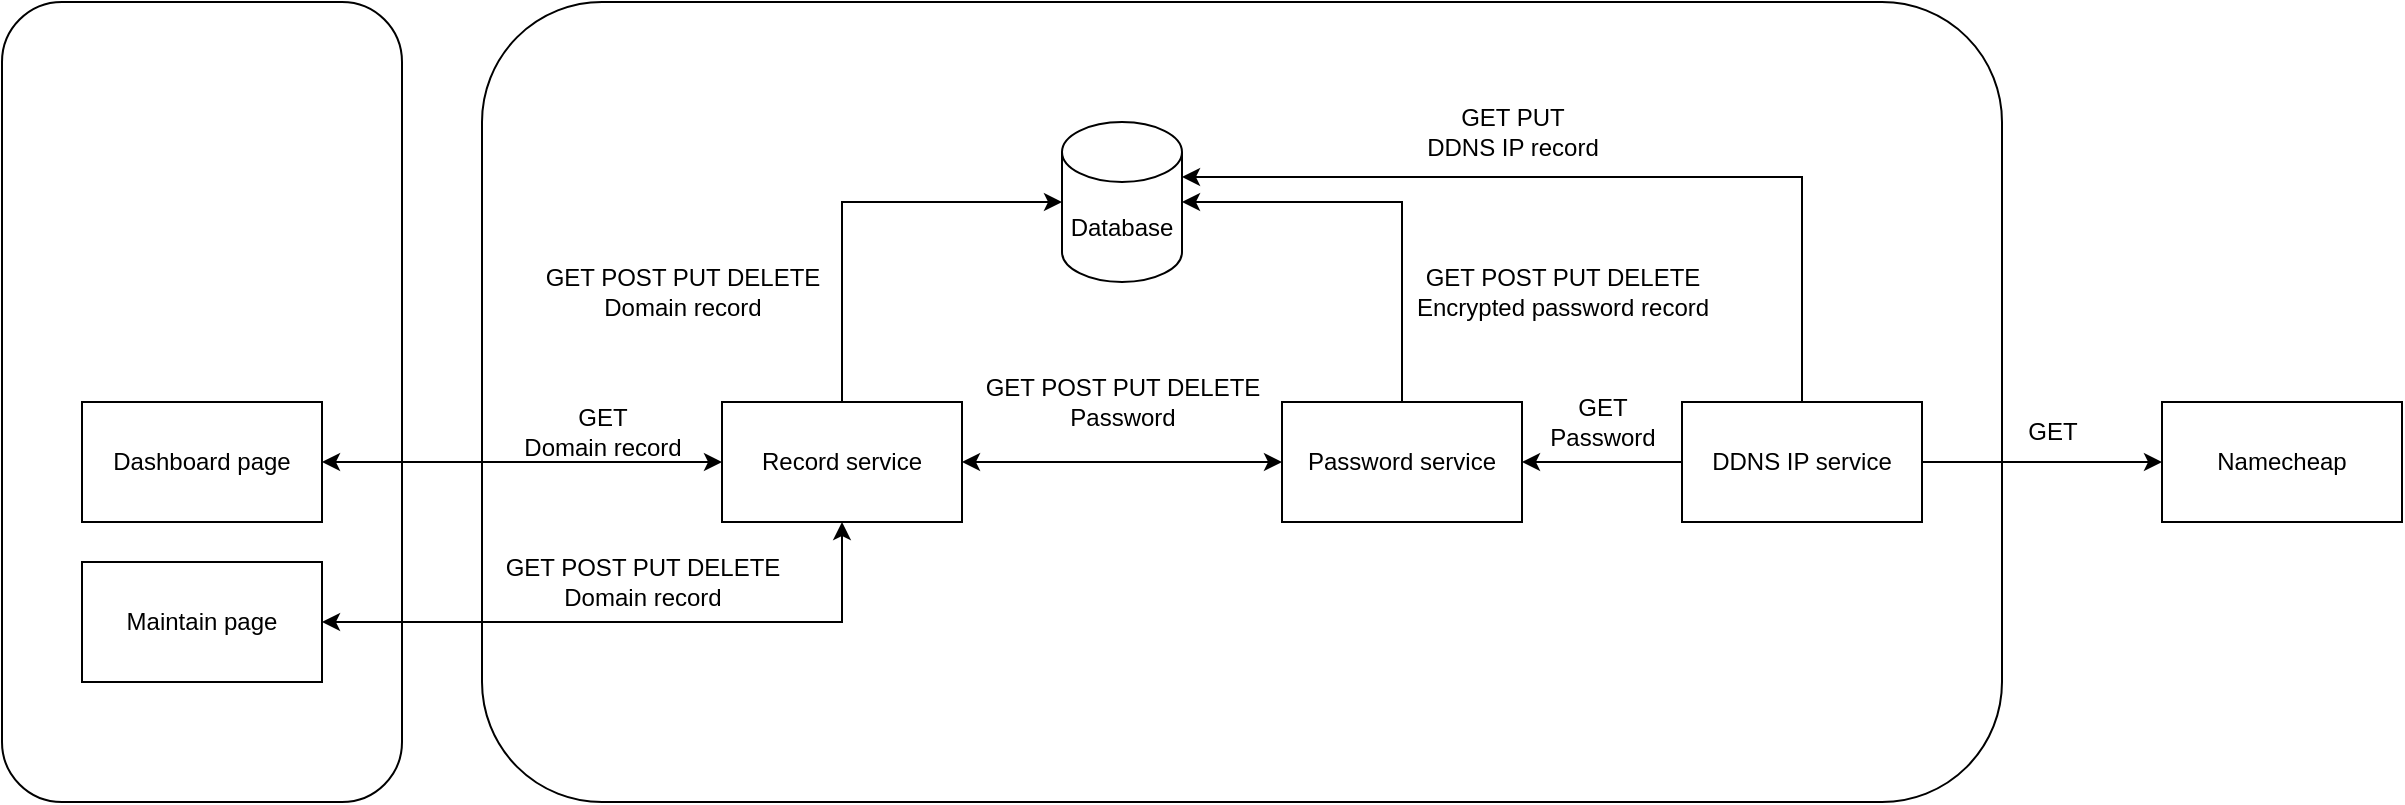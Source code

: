 <mxfile version="24.7.5" pages="2">
  <diagram name="system-design" id="kjg67T9qdXq7BHTLjgKS">
    <mxGraphModel dx="2049" dy="1194" grid="1" gridSize="10" guides="1" tooltips="1" connect="1" arrows="1" fold="1" page="1" pageScale="1" pageWidth="850" pageHeight="1100" math="0" shadow="0">
      <root>
        <mxCell id="0" />
        <mxCell id="1" parent="0" />
        <mxCell id="DIkA2xlQ3GwVbo-LWIOJ-31" value="" style="rounded=1;whiteSpace=wrap;html=1;" vertex="1" parent="1">
          <mxGeometry x="360" width="760" height="400" as="geometry" />
        </mxCell>
        <mxCell id="DIkA2xlQ3GwVbo-LWIOJ-2" value="" style="rounded=1;whiteSpace=wrap;html=1;" vertex="1" parent="1">
          <mxGeometry x="120" width="200" height="400" as="geometry" />
        </mxCell>
        <mxCell id="DIkA2xlQ3GwVbo-LWIOJ-9" style="edgeStyle=orthogonalEdgeStyle;rounded=0;orthogonalLoop=1;jettySize=auto;html=1;entryX=0;entryY=0.5;entryDx=0;entryDy=0;startArrow=classic;startFill=1;" edge="1" parent="1" source="DIkA2xlQ3GwVbo-LWIOJ-3" target="DIkA2xlQ3GwVbo-LWIOJ-6">
          <mxGeometry relative="1" as="geometry" />
        </mxCell>
        <mxCell id="DIkA2xlQ3GwVbo-LWIOJ-3" value="Dashboard page" style="rounded=0;whiteSpace=wrap;html=1;" vertex="1" parent="1">
          <mxGeometry x="160" y="200" width="120" height="60" as="geometry" />
        </mxCell>
        <mxCell id="DIkA2xlQ3GwVbo-LWIOJ-11" style="edgeStyle=orthogonalEdgeStyle;rounded=0;orthogonalLoop=1;jettySize=auto;html=1;entryX=0.5;entryY=1;entryDx=0;entryDy=0;startArrow=classic;startFill=1;" edge="1" parent="1" source="DIkA2xlQ3GwVbo-LWIOJ-4" target="DIkA2xlQ3GwVbo-LWIOJ-6">
          <mxGeometry relative="1" as="geometry" />
        </mxCell>
        <mxCell id="DIkA2xlQ3GwVbo-LWIOJ-4" value="Maintain page" style="rounded=0;whiteSpace=wrap;html=1;" vertex="1" parent="1">
          <mxGeometry x="160" y="280" width="120" height="60" as="geometry" />
        </mxCell>
        <mxCell id="DIkA2xlQ3GwVbo-LWIOJ-17" style="edgeStyle=orthogonalEdgeStyle;rounded=0;orthogonalLoop=1;jettySize=auto;html=1;entryX=0;entryY=0.5;entryDx=0;entryDy=0;startArrow=classic;startFill=1;" edge="1" parent="1" source="DIkA2xlQ3GwVbo-LWIOJ-6" target="DIkA2xlQ3GwVbo-LWIOJ-16">
          <mxGeometry relative="1" as="geometry" />
        </mxCell>
        <mxCell id="DIkA2xlQ3GwVbo-LWIOJ-6" value="Record service" style="rounded=0;whiteSpace=wrap;html=1;" vertex="1" parent="1">
          <mxGeometry x="480" y="200" width="120" height="60" as="geometry" />
        </mxCell>
        <mxCell id="DIkA2xlQ3GwVbo-LWIOJ-10" value="GET&lt;div&gt;Domain record&lt;/div&gt;" style="text;html=1;align=center;verticalAlign=middle;resizable=0;points=[];autosize=1;strokeColor=none;fillColor=none;" vertex="1" parent="1">
          <mxGeometry x="370" y="195" width="100" height="40" as="geometry" />
        </mxCell>
        <mxCell id="DIkA2xlQ3GwVbo-LWIOJ-12" value="GET POST PUT DELETE&lt;div&gt;Domain record&lt;/div&gt;" style="text;html=1;align=center;verticalAlign=middle;resizable=0;points=[];autosize=1;strokeColor=none;fillColor=none;" vertex="1" parent="1">
          <mxGeometry x="360" y="270" width="160" height="40" as="geometry" />
        </mxCell>
        <mxCell id="DIkA2xlQ3GwVbo-LWIOJ-23" style="edgeStyle=orthogonalEdgeStyle;rounded=0;orthogonalLoop=1;jettySize=auto;html=1;entryX=1;entryY=0.5;entryDx=0;entryDy=0;" edge="1" parent="1" source="DIkA2xlQ3GwVbo-LWIOJ-13" target="DIkA2xlQ3GwVbo-LWIOJ-16">
          <mxGeometry relative="1" as="geometry" />
        </mxCell>
        <mxCell id="DIkA2xlQ3GwVbo-LWIOJ-32" style="edgeStyle=orthogonalEdgeStyle;rounded=0;orthogonalLoop=1;jettySize=auto;html=1;entryX=0;entryY=0.5;entryDx=0;entryDy=0;" edge="1" parent="1" source="DIkA2xlQ3GwVbo-LWIOJ-13" target="DIkA2xlQ3GwVbo-LWIOJ-14">
          <mxGeometry relative="1" as="geometry" />
        </mxCell>
        <mxCell id="DIkA2xlQ3GwVbo-LWIOJ-13" value="DDNS IP service" style="rounded=0;whiteSpace=wrap;html=1;" vertex="1" parent="1">
          <mxGeometry x="960" y="200" width="120" height="60" as="geometry" />
        </mxCell>
        <mxCell id="DIkA2xlQ3GwVbo-LWIOJ-14" value="Namecheap" style="rounded=0;whiteSpace=wrap;html=1;" vertex="1" parent="1">
          <mxGeometry x="1200" y="200" width="120" height="60" as="geometry" />
        </mxCell>
        <mxCell id="DIkA2xlQ3GwVbo-LWIOJ-15" value="Database" style="shape=cylinder3;whiteSpace=wrap;html=1;boundedLbl=1;backgroundOutline=1;size=15;" vertex="1" parent="1">
          <mxGeometry x="650" y="60" width="60" height="80" as="geometry" />
        </mxCell>
        <mxCell id="DIkA2xlQ3GwVbo-LWIOJ-16" value="Password service" style="rounded=0;whiteSpace=wrap;html=1;" vertex="1" parent="1">
          <mxGeometry x="760" y="200" width="120" height="60" as="geometry" />
        </mxCell>
        <mxCell id="DIkA2xlQ3GwVbo-LWIOJ-18" value="GET POST PUT DELETE&lt;div&gt;Password&lt;/div&gt;" style="text;html=1;align=center;verticalAlign=middle;resizable=0;points=[];autosize=1;strokeColor=none;fillColor=none;" vertex="1" parent="1">
          <mxGeometry x="600" y="180" width="160" height="40" as="geometry" />
        </mxCell>
        <mxCell id="DIkA2xlQ3GwVbo-LWIOJ-24" value="GET&lt;div&gt;Password&lt;/div&gt;" style="text;html=1;align=center;verticalAlign=middle;resizable=0;points=[];autosize=1;strokeColor=none;fillColor=none;" vertex="1" parent="1">
          <mxGeometry x="880" y="190" width="80" height="40" as="geometry" />
        </mxCell>
        <mxCell id="DIkA2xlQ3GwVbo-LWIOJ-25" style="edgeStyle=orthogonalEdgeStyle;rounded=0;orthogonalLoop=1;jettySize=auto;html=1;entryX=0;entryY=0.5;entryDx=0;entryDy=0;entryPerimeter=0;" edge="1" parent="1" source="DIkA2xlQ3GwVbo-LWIOJ-6" target="DIkA2xlQ3GwVbo-LWIOJ-15">
          <mxGeometry relative="1" as="geometry">
            <Array as="points">
              <mxPoint x="540" y="100" />
            </Array>
          </mxGeometry>
        </mxCell>
        <mxCell id="DIkA2xlQ3GwVbo-LWIOJ-26" style="edgeStyle=orthogonalEdgeStyle;rounded=0;orthogonalLoop=1;jettySize=auto;html=1;entryX=1;entryY=0.5;entryDx=0;entryDy=0;entryPerimeter=0;" edge="1" parent="1" source="DIkA2xlQ3GwVbo-LWIOJ-16" target="DIkA2xlQ3GwVbo-LWIOJ-15">
          <mxGeometry relative="1" as="geometry">
            <Array as="points">
              <mxPoint x="820" y="100" />
            </Array>
          </mxGeometry>
        </mxCell>
        <mxCell id="DIkA2xlQ3GwVbo-LWIOJ-27" style="edgeStyle=orthogonalEdgeStyle;rounded=0;orthogonalLoop=1;jettySize=auto;html=1;entryX=1;entryY=0;entryDx=0;entryDy=27.5;entryPerimeter=0;" edge="1" parent="1" source="DIkA2xlQ3GwVbo-LWIOJ-13" target="DIkA2xlQ3GwVbo-LWIOJ-15">
          <mxGeometry relative="1" as="geometry">
            <Array as="points">
              <mxPoint x="1020" y="88" />
            </Array>
          </mxGeometry>
        </mxCell>
        <mxCell id="DIkA2xlQ3GwVbo-LWIOJ-28" value="GET POST PUT DELETE&lt;div&gt;Domain record&lt;/div&gt;" style="text;html=1;align=center;verticalAlign=middle;resizable=0;points=[];autosize=1;strokeColor=none;fillColor=none;" vertex="1" parent="1">
          <mxGeometry x="380" y="125" width="160" height="40" as="geometry" />
        </mxCell>
        <mxCell id="DIkA2xlQ3GwVbo-LWIOJ-29" value="GET POST PUT DELETE&lt;div&gt;Encrypted password record&lt;/div&gt;" style="text;html=1;align=center;verticalAlign=middle;resizable=0;points=[];autosize=1;strokeColor=none;fillColor=none;" vertex="1" parent="1">
          <mxGeometry x="815" y="125" width="170" height="40" as="geometry" />
        </mxCell>
        <mxCell id="DIkA2xlQ3GwVbo-LWIOJ-30" value="GET PUT&lt;div&gt;DDNS IP record&lt;/div&gt;" style="text;html=1;align=center;verticalAlign=middle;resizable=0;points=[];autosize=1;strokeColor=none;fillColor=none;" vertex="1" parent="1">
          <mxGeometry x="820" y="45" width="110" height="40" as="geometry" />
        </mxCell>
        <mxCell id="DIkA2xlQ3GwVbo-LWIOJ-33" value="GET" style="text;html=1;align=center;verticalAlign=middle;resizable=0;points=[];autosize=1;strokeColor=none;fillColor=none;" vertex="1" parent="1">
          <mxGeometry x="1120" y="200" width="50" height="30" as="geometry" />
        </mxCell>
      </root>
    </mxGraphModel>
  </diagram>
  <diagram id="N-i9O3OcKBvNJTtG7Acj" name="database-record">
    <mxGraphModel dx="1434" dy="836" grid="1" gridSize="10" guides="1" tooltips="1" connect="1" arrows="1" fold="1" page="1" pageScale="1" pageWidth="850" pageHeight="1100" math="0" shadow="0">
      <root>
        <mxCell id="0" />
        <mxCell id="1" parent="0" />
      </root>
    </mxGraphModel>
  </diagram>
</mxfile>
